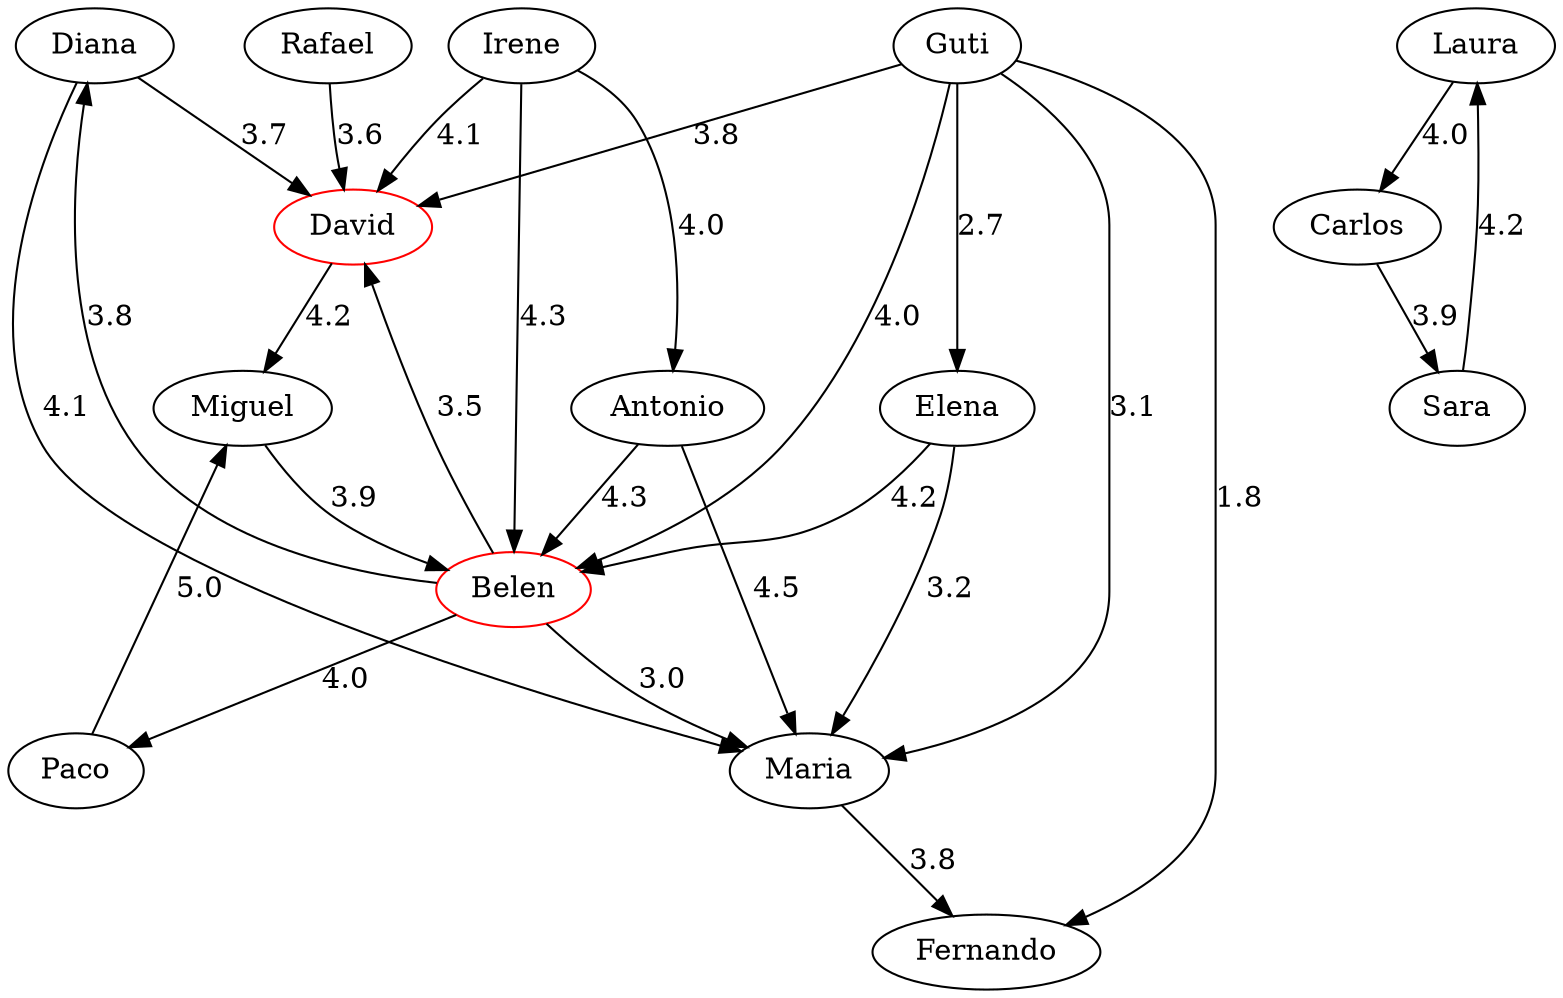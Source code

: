 strict digraph G {
  1 [ label="Diana" ];
  2 [ label="Guti" ];
  3 [ color="red" label="David" ];
  4 [ label="Miguel" ];
  5 [ color="red" label="Belen" ];
  6 [ label="Rafael" ];
  7 [ label="Paco" ];
  8 [ label="Elena" ];
  9 [ label="Fernando" ];
  10 [ label="Irene" ];
  11 [ label="Antonio" ];
  12 [ label="Maria" ];
  13 [ label="Laura" ];
  14 [ label="Carlos" ];
  15 [ label="Sara" ];
  2 -> 5 [ color="black" label="4.0" ];
  1 -> 3 [ color="black" label="3.7" ];
  3 -> 4 [ color="black" label="4.2" ];
  5 -> 1 [ color="black" label="3.8" ];
  1 -> 12 [ color="black" label="4.1" ];
  10 -> 5 [ color="black" label="4.3" ];
  2 -> 3 [ color="black" label="3.8" ];
  2 -> 8 [ color="black" label="2.7" ];
  2 -> 12 [ color="black" label="3.1" ];
  11 -> 12 [ color="black" label="4.5" ];
  2 -> 9 [ color="black" label="1.8" ];
  4 -> 5 [ color="black" label="3.9" ];
  5 -> 7 [ color="black" label="4.0" ];
  5 -> 12 [ color="black" label="3.0" ];
  6 -> 3 [ color="black" label="3.6" ];
  8 -> 5 [ color="black" label="4.2" ];
  5 -> 3 [ color="black" label="3.5" ];
  10 -> 11 [ color="black" label="4.0" ];
  7 -> 4 [ color="black" label="5.0" ];
  11 -> 5 [ color="black" label="4.3" ];
  12 -> 9 [ color="black" label="3.8" ];
  10 -> 3 [ color="black" label="4.1" ];
  8 -> 12 [ color="black" label="3.2" ];
  13 -> 14 [ color="black" label="4.0" ];
  14 -> 15 [ color="black" label="3.9" ];
  15 -> 13 [ color="black" label="4.2" ];
}
